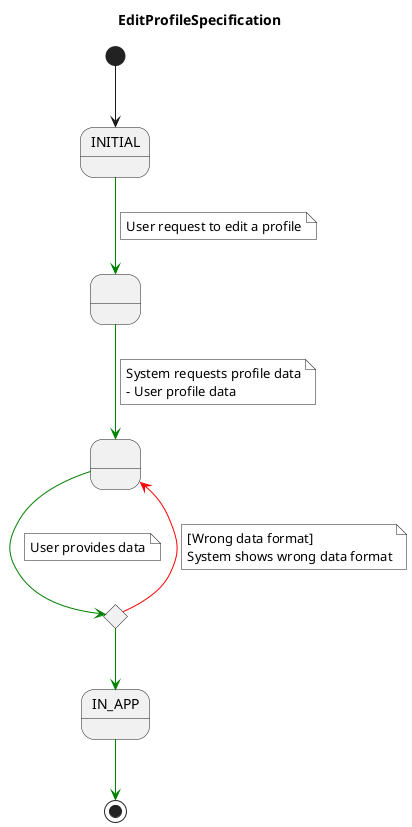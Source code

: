 @startuml EditProfileSpecification
title EditProfileSpecification

skinparam NoteBackgroundColor white

state IN_APP
state STATE1 as " "
state STATE2 as " "
state is_required_data_provided <<choice>>

[*] --> INITIAL
INITIAL -[#green]-> STATE1
note on link
User request to edit a profile
end note
STATE1 -[#green]-> STATE2
note on link
System requests profile data
- User profile data
end note

STATE2 -[#green]-> is_required_data_provided
note on link
User provides data
end note

is_required_data_provided -[#red]up-> STATE2
note on link
[Wrong data format] 
System shows wrong data format
end note

is_required_data_provided -[#green]-> IN_APP

IN_APP -[#green]-> [*]

@enduml
